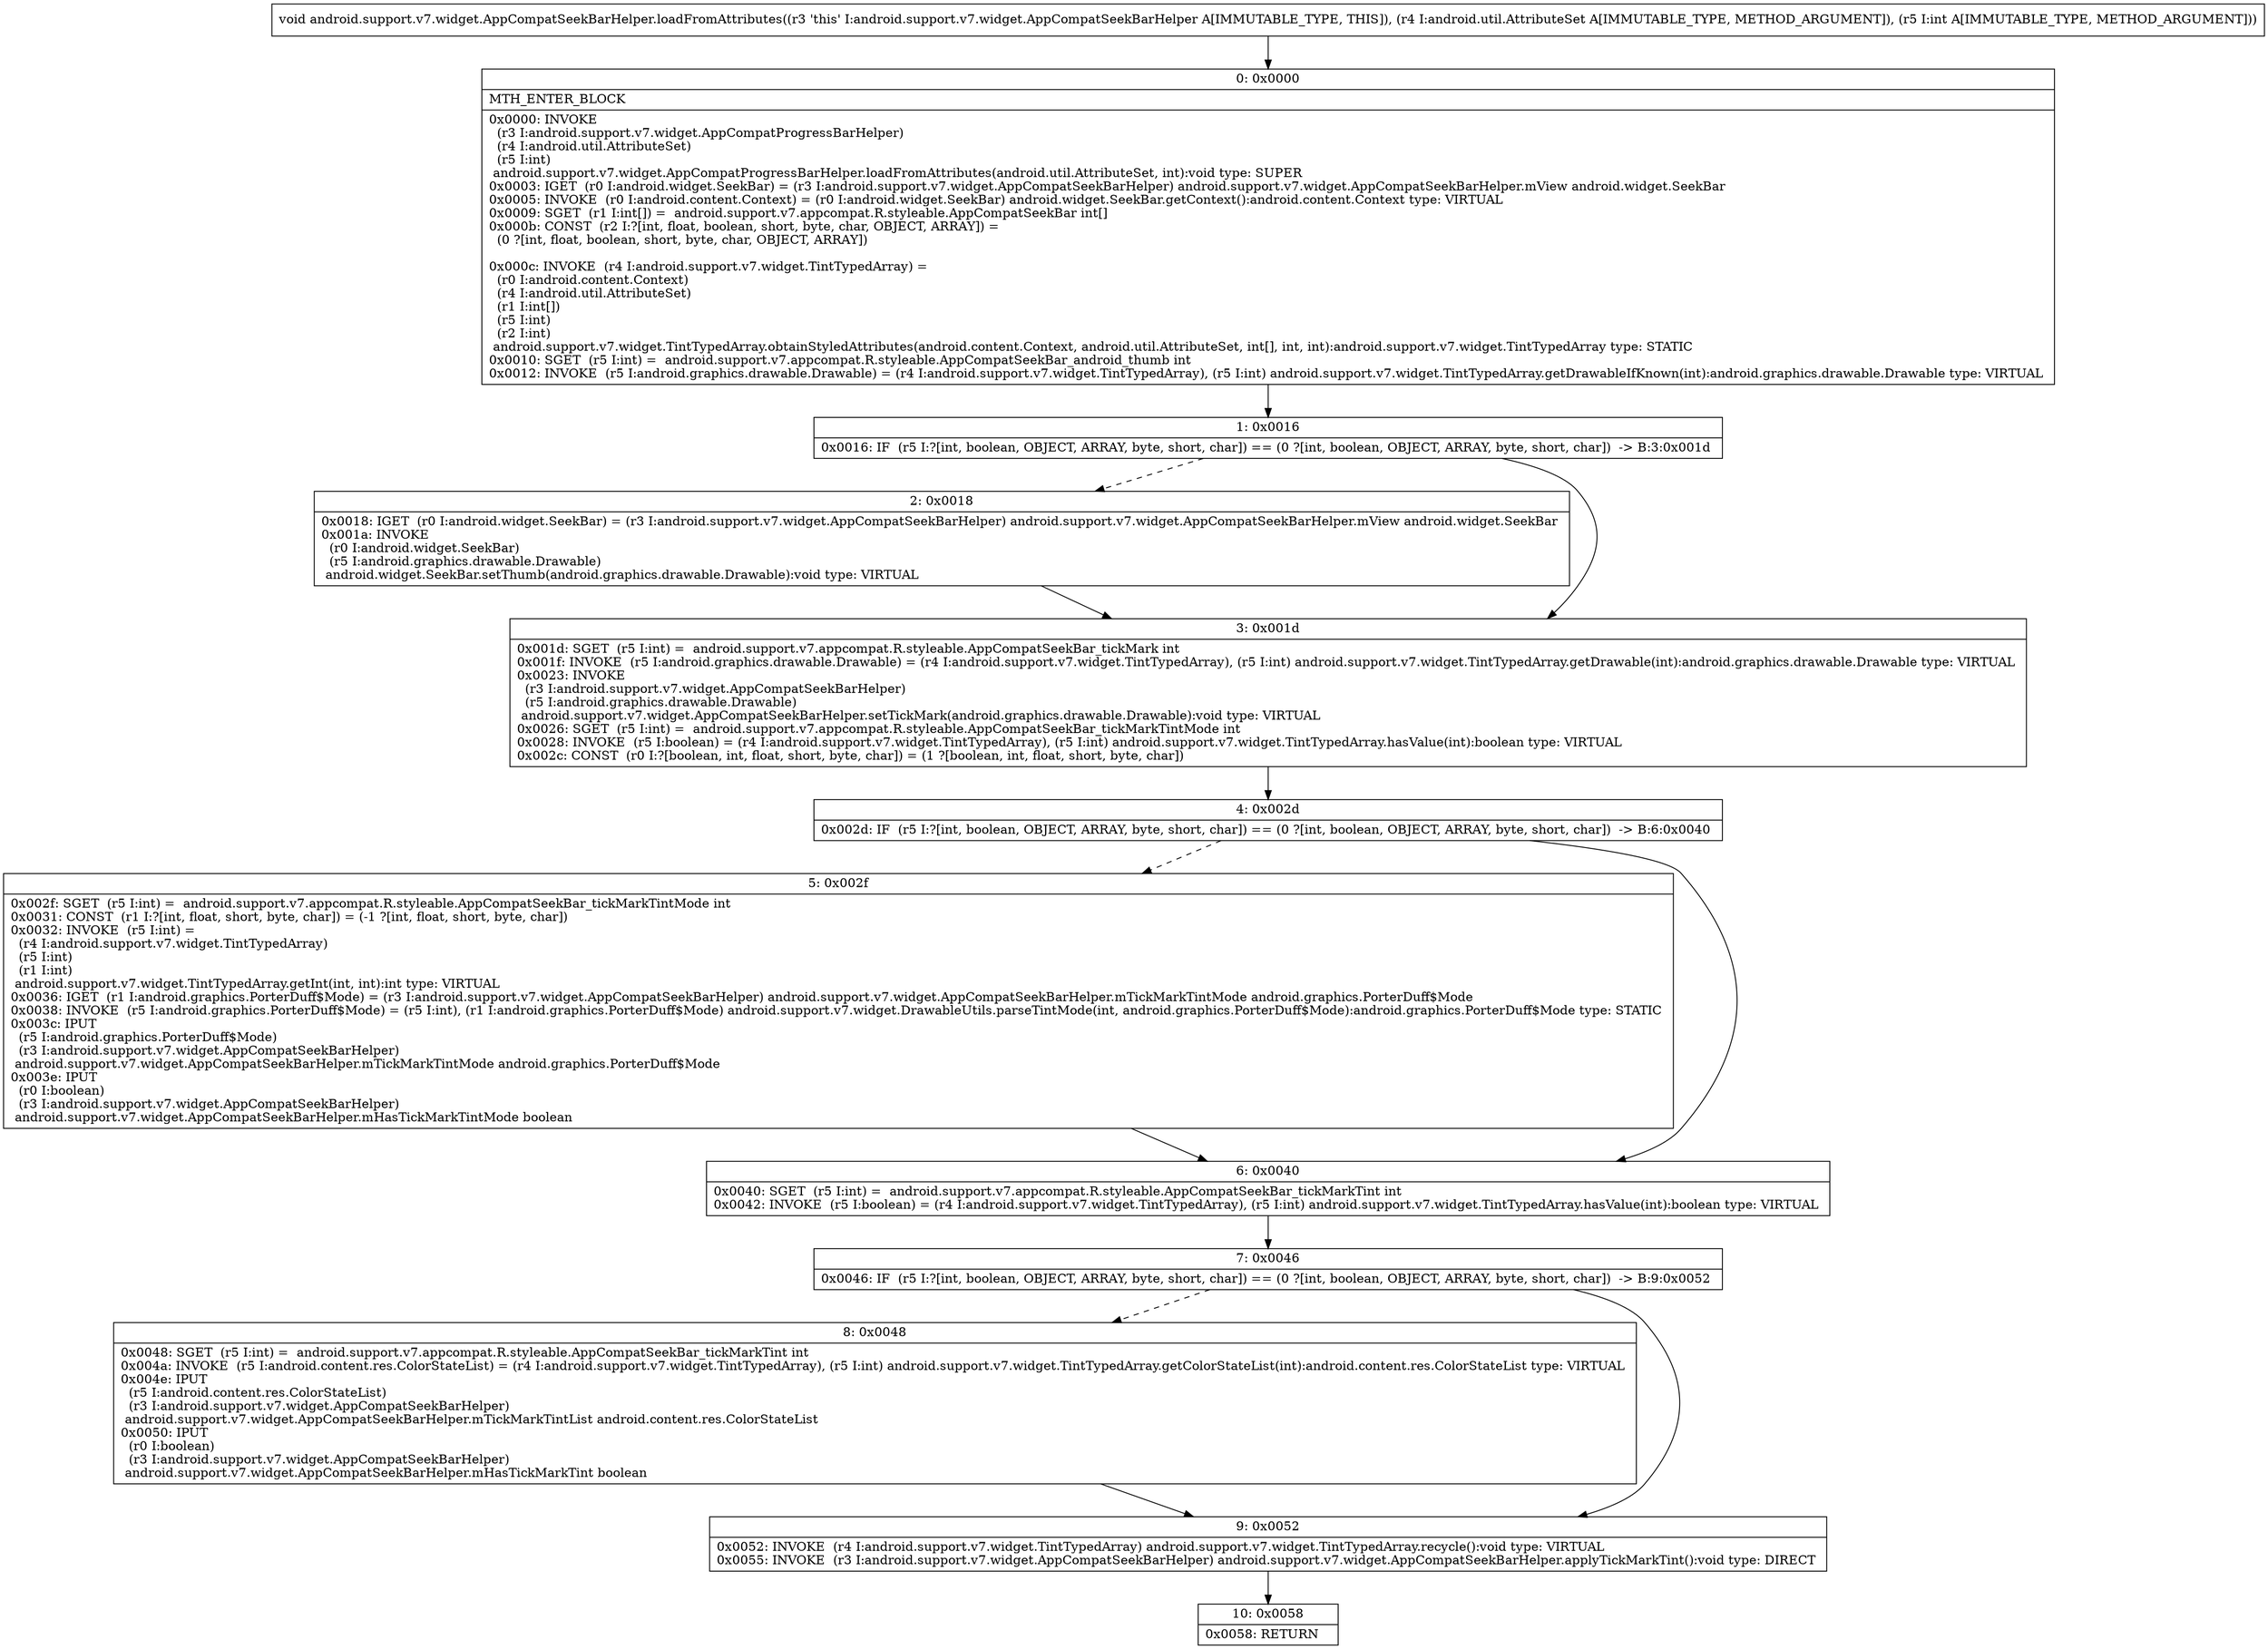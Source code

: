 digraph "CFG forandroid.support.v7.widget.AppCompatSeekBarHelper.loadFromAttributes(Landroid\/util\/AttributeSet;I)V" {
Node_0 [shape=record,label="{0\:\ 0x0000|MTH_ENTER_BLOCK\l|0x0000: INVOKE  \l  (r3 I:android.support.v7.widget.AppCompatProgressBarHelper)\l  (r4 I:android.util.AttributeSet)\l  (r5 I:int)\l android.support.v7.widget.AppCompatProgressBarHelper.loadFromAttributes(android.util.AttributeSet, int):void type: SUPER \l0x0003: IGET  (r0 I:android.widget.SeekBar) = (r3 I:android.support.v7.widget.AppCompatSeekBarHelper) android.support.v7.widget.AppCompatSeekBarHelper.mView android.widget.SeekBar \l0x0005: INVOKE  (r0 I:android.content.Context) = (r0 I:android.widget.SeekBar) android.widget.SeekBar.getContext():android.content.Context type: VIRTUAL \l0x0009: SGET  (r1 I:int[]) =  android.support.v7.appcompat.R.styleable.AppCompatSeekBar int[] \l0x000b: CONST  (r2 I:?[int, float, boolean, short, byte, char, OBJECT, ARRAY]) = \l  (0 ?[int, float, boolean, short, byte, char, OBJECT, ARRAY])\l \l0x000c: INVOKE  (r4 I:android.support.v7.widget.TintTypedArray) = \l  (r0 I:android.content.Context)\l  (r4 I:android.util.AttributeSet)\l  (r1 I:int[])\l  (r5 I:int)\l  (r2 I:int)\l android.support.v7.widget.TintTypedArray.obtainStyledAttributes(android.content.Context, android.util.AttributeSet, int[], int, int):android.support.v7.widget.TintTypedArray type: STATIC \l0x0010: SGET  (r5 I:int) =  android.support.v7.appcompat.R.styleable.AppCompatSeekBar_android_thumb int \l0x0012: INVOKE  (r5 I:android.graphics.drawable.Drawable) = (r4 I:android.support.v7.widget.TintTypedArray), (r5 I:int) android.support.v7.widget.TintTypedArray.getDrawableIfKnown(int):android.graphics.drawable.Drawable type: VIRTUAL \l}"];
Node_1 [shape=record,label="{1\:\ 0x0016|0x0016: IF  (r5 I:?[int, boolean, OBJECT, ARRAY, byte, short, char]) == (0 ?[int, boolean, OBJECT, ARRAY, byte, short, char])  \-\> B:3:0x001d \l}"];
Node_2 [shape=record,label="{2\:\ 0x0018|0x0018: IGET  (r0 I:android.widget.SeekBar) = (r3 I:android.support.v7.widget.AppCompatSeekBarHelper) android.support.v7.widget.AppCompatSeekBarHelper.mView android.widget.SeekBar \l0x001a: INVOKE  \l  (r0 I:android.widget.SeekBar)\l  (r5 I:android.graphics.drawable.Drawable)\l android.widget.SeekBar.setThumb(android.graphics.drawable.Drawable):void type: VIRTUAL \l}"];
Node_3 [shape=record,label="{3\:\ 0x001d|0x001d: SGET  (r5 I:int) =  android.support.v7.appcompat.R.styleable.AppCompatSeekBar_tickMark int \l0x001f: INVOKE  (r5 I:android.graphics.drawable.Drawable) = (r4 I:android.support.v7.widget.TintTypedArray), (r5 I:int) android.support.v7.widget.TintTypedArray.getDrawable(int):android.graphics.drawable.Drawable type: VIRTUAL \l0x0023: INVOKE  \l  (r3 I:android.support.v7.widget.AppCompatSeekBarHelper)\l  (r5 I:android.graphics.drawable.Drawable)\l android.support.v7.widget.AppCompatSeekBarHelper.setTickMark(android.graphics.drawable.Drawable):void type: VIRTUAL \l0x0026: SGET  (r5 I:int) =  android.support.v7.appcompat.R.styleable.AppCompatSeekBar_tickMarkTintMode int \l0x0028: INVOKE  (r5 I:boolean) = (r4 I:android.support.v7.widget.TintTypedArray), (r5 I:int) android.support.v7.widget.TintTypedArray.hasValue(int):boolean type: VIRTUAL \l0x002c: CONST  (r0 I:?[boolean, int, float, short, byte, char]) = (1 ?[boolean, int, float, short, byte, char]) \l}"];
Node_4 [shape=record,label="{4\:\ 0x002d|0x002d: IF  (r5 I:?[int, boolean, OBJECT, ARRAY, byte, short, char]) == (0 ?[int, boolean, OBJECT, ARRAY, byte, short, char])  \-\> B:6:0x0040 \l}"];
Node_5 [shape=record,label="{5\:\ 0x002f|0x002f: SGET  (r5 I:int) =  android.support.v7.appcompat.R.styleable.AppCompatSeekBar_tickMarkTintMode int \l0x0031: CONST  (r1 I:?[int, float, short, byte, char]) = (\-1 ?[int, float, short, byte, char]) \l0x0032: INVOKE  (r5 I:int) = \l  (r4 I:android.support.v7.widget.TintTypedArray)\l  (r5 I:int)\l  (r1 I:int)\l android.support.v7.widget.TintTypedArray.getInt(int, int):int type: VIRTUAL \l0x0036: IGET  (r1 I:android.graphics.PorterDuff$Mode) = (r3 I:android.support.v7.widget.AppCompatSeekBarHelper) android.support.v7.widget.AppCompatSeekBarHelper.mTickMarkTintMode android.graphics.PorterDuff$Mode \l0x0038: INVOKE  (r5 I:android.graphics.PorterDuff$Mode) = (r5 I:int), (r1 I:android.graphics.PorterDuff$Mode) android.support.v7.widget.DrawableUtils.parseTintMode(int, android.graphics.PorterDuff$Mode):android.graphics.PorterDuff$Mode type: STATIC \l0x003c: IPUT  \l  (r5 I:android.graphics.PorterDuff$Mode)\l  (r3 I:android.support.v7.widget.AppCompatSeekBarHelper)\l android.support.v7.widget.AppCompatSeekBarHelper.mTickMarkTintMode android.graphics.PorterDuff$Mode \l0x003e: IPUT  \l  (r0 I:boolean)\l  (r3 I:android.support.v7.widget.AppCompatSeekBarHelper)\l android.support.v7.widget.AppCompatSeekBarHelper.mHasTickMarkTintMode boolean \l}"];
Node_6 [shape=record,label="{6\:\ 0x0040|0x0040: SGET  (r5 I:int) =  android.support.v7.appcompat.R.styleable.AppCompatSeekBar_tickMarkTint int \l0x0042: INVOKE  (r5 I:boolean) = (r4 I:android.support.v7.widget.TintTypedArray), (r5 I:int) android.support.v7.widget.TintTypedArray.hasValue(int):boolean type: VIRTUAL \l}"];
Node_7 [shape=record,label="{7\:\ 0x0046|0x0046: IF  (r5 I:?[int, boolean, OBJECT, ARRAY, byte, short, char]) == (0 ?[int, boolean, OBJECT, ARRAY, byte, short, char])  \-\> B:9:0x0052 \l}"];
Node_8 [shape=record,label="{8\:\ 0x0048|0x0048: SGET  (r5 I:int) =  android.support.v7.appcompat.R.styleable.AppCompatSeekBar_tickMarkTint int \l0x004a: INVOKE  (r5 I:android.content.res.ColorStateList) = (r4 I:android.support.v7.widget.TintTypedArray), (r5 I:int) android.support.v7.widget.TintTypedArray.getColorStateList(int):android.content.res.ColorStateList type: VIRTUAL \l0x004e: IPUT  \l  (r5 I:android.content.res.ColorStateList)\l  (r3 I:android.support.v7.widget.AppCompatSeekBarHelper)\l android.support.v7.widget.AppCompatSeekBarHelper.mTickMarkTintList android.content.res.ColorStateList \l0x0050: IPUT  \l  (r0 I:boolean)\l  (r3 I:android.support.v7.widget.AppCompatSeekBarHelper)\l android.support.v7.widget.AppCompatSeekBarHelper.mHasTickMarkTint boolean \l}"];
Node_9 [shape=record,label="{9\:\ 0x0052|0x0052: INVOKE  (r4 I:android.support.v7.widget.TintTypedArray) android.support.v7.widget.TintTypedArray.recycle():void type: VIRTUAL \l0x0055: INVOKE  (r3 I:android.support.v7.widget.AppCompatSeekBarHelper) android.support.v7.widget.AppCompatSeekBarHelper.applyTickMarkTint():void type: DIRECT \l}"];
Node_10 [shape=record,label="{10\:\ 0x0058|0x0058: RETURN   \l}"];
MethodNode[shape=record,label="{void android.support.v7.widget.AppCompatSeekBarHelper.loadFromAttributes((r3 'this' I:android.support.v7.widget.AppCompatSeekBarHelper A[IMMUTABLE_TYPE, THIS]), (r4 I:android.util.AttributeSet A[IMMUTABLE_TYPE, METHOD_ARGUMENT]), (r5 I:int A[IMMUTABLE_TYPE, METHOD_ARGUMENT])) }"];
MethodNode -> Node_0;
Node_0 -> Node_1;
Node_1 -> Node_2[style=dashed];
Node_1 -> Node_3;
Node_2 -> Node_3;
Node_3 -> Node_4;
Node_4 -> Node_5[style=dashed];
Node_4 -> Node_6;
Node_5 -> Node_6;
Node_6 -> Node_7;
Node_7 -> Node_8[style=dashed];
Node_7 -> Node_9;
Node_8 -> Node_9;
Node_9 -> Node_10;
}

